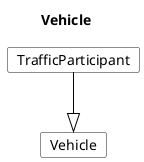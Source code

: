 @startuml
Title Vehicle 

Card Vehicle #fff [
Vehicle
]
Card TrafficParticipant #fff [
TrafficParticipant
]
TrafficParticipant --|> Vehicle  #000 
@enduml